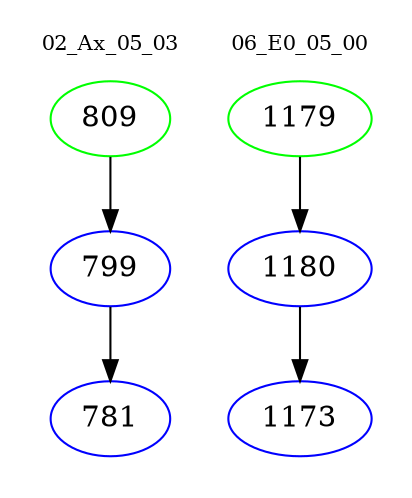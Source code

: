 digraph{
subgraph cluster_0 {
color = white
label = "02_Ax_05_03";
fontsize=10;
T0_809 [label="809", color="green"]
T0_809 -> T0_799 [color="black"]
T0_799 [label="799", color="blue"]
T0_799 -> T0_781 [color="black"]
T0_781 [label="781", color="blue"]
}
subgraph cluster_1 {
color = white
label = "06_E0_05_00";
fontsize=10;
T1_1179 [label="1179", color="green"]
T1_1179 -> T1_1180 [color="black"]
T1_1180 [label="1180", color="blue"]
T1_1180 -> T1_1173 [color="black"]
T1_1173 [label="1173", color="blue"]
}
}
